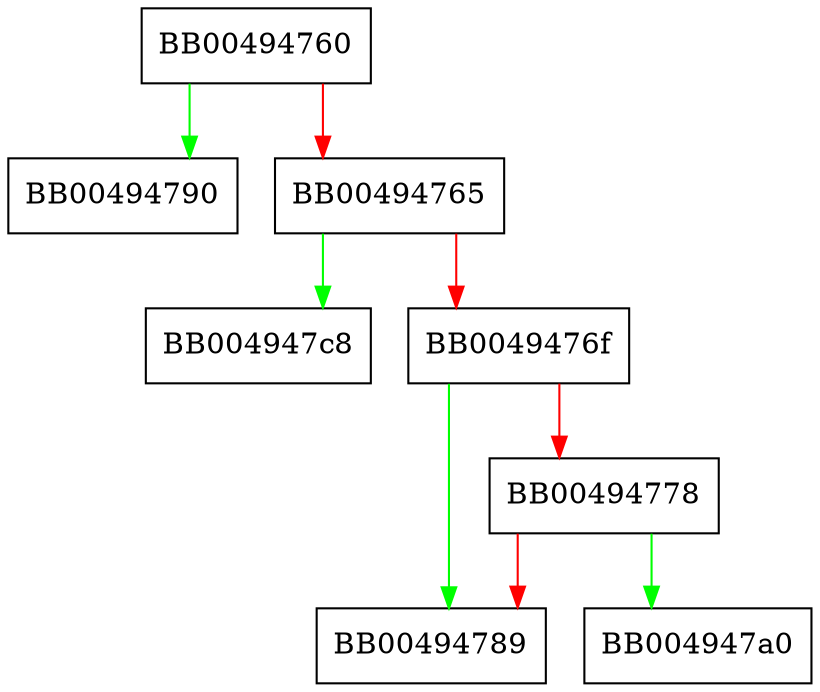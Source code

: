 digraph SSL_handle_events {
  node [shape="box"];
  graph [splines=ortho];
  BB00494760 -> BB00494790 [color="green"];
  BB00494760 -> BB00494765 [color="red"];
  BB00494765 -> BB004947c8 [color="green"];
  BB00494765 -> BB0049476f [color="red"];
  BB0049476f -> BB00494789 [color="green"];
  BB0049476f -> BB00494778 [color="red"];
  BB00494778 -> BB004947a0 [color="green"];
  BB00494778 -> BB00494789 [color="red"];
}